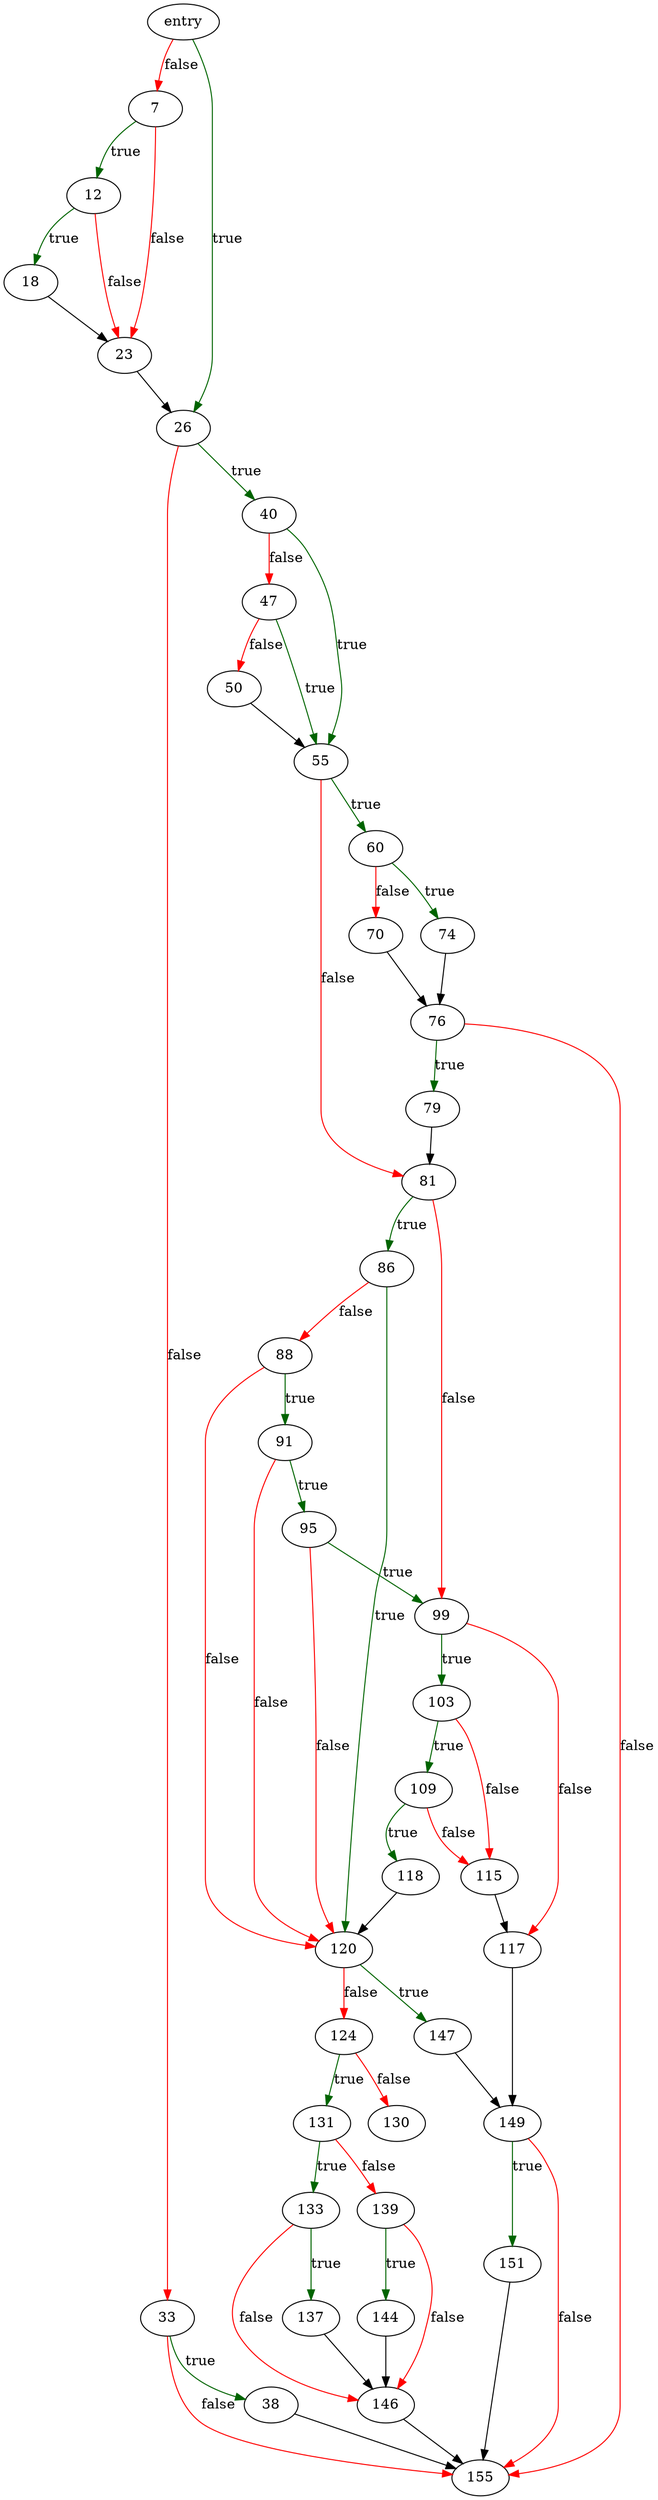 digraph "fts_safe_changedir" {
	// Node definitions.
	4 [label=entry];
	7;
	12;
	18;
	23;
	26;
	33;
	38;
	40;
	47;
	50;
	55;
	60;
	70;
	74;
	76;
	79;
	81;
	86;
	88;
	91;
	95;
	99;
	103;
	109;
	115;
	117;
	118;
	120;
	124;
	130;
	131;
	133;
	137;
	139;
	144;
	146;
	147;
	149;
	151;
	155;

	// Edge definitions.
	4 -> 7 [
		color=red
		label=false
	];
	4 -> 26 [
		color=darkgreen
		label=true
	];
	7 -> 12 [
		color=darkgreen
		label=true
	];
	7 -> 23 [
		color=red
		label=false
	];
	12 -> 18 [
		color=darkgreen
		label=true
	];
	12 -> 23 [
		color=red
		label=false
	];
	18 -> 23;
	23 -> 26;
	26 -> 33 [
		color=red
		label=false
	];
	26 -> 40 [
		color=darkgreen
		label=true
	];
	33 -> 38 [
		color=darkgreen
		label=true
	];
	33 -> 155 [
		color=red
		label=false
	];
	38 -> 155;
	40 -> 47 [
		color=red
		label=false
	];
	40 -> 55 [
		color=darkgreen
		label=true
	];
	47 -> 50 [
		color=red
		label=false
	];
	47 -> 55 [
		color=darkgreen
		label=true
	];
	50 -> 55;
	55 -> 60 [
		color=darkgreen
		label=true
	];
	55 -> 81 [
		color=red
		label=false
	];
	60 -> 70 [
		color=red
		label=false
	];
	60 -> 74 [
		color=darkgreen
		label=true
	];
	70 -> 76;
	74 -> 76;
	76 -> 79 [
		color=darkgreen
		label=true
	];
	76 -> 155 [
		color=red
		label=false
	];
	79 -> 81;
	81 -> 86 [
		color=darkgreen
		label=true
	];
	81 -> 99 [
		color=red
		label=false
	];
	86 -> 88 [
		color=red
		label=false
	];
	86 -> 120 [
		color=darkgreen
		label=true
	];
	88 -> 91 [
		color=darkgreen
		label=true
	];
	88 -> 120 [
		color=red
		label=false
	];
	91 -> 95 [
		color=darkgreen
		label=true
	];
	91 -> 120 [
		color=red
		label=false
	];
	95 -> 99 [
		color=darkgreen
		label=true
	];
	95 -> 120 [
		color=red
		label=false
	];
	99 -> 103 [
		color=darkgreen
		label=true
	];
	99 -> 117 [
		color=red
		label=false
	];
	103 -> 109 [
		color=darkgreen
		label=true
	];
	103 -> 115 [
		color=red
		label=false
	];
	109 -> 115 [
		color=red
		label=false
	];
	109 -> 118 [
		color=darkgreen
		label=true
	];
	115 -> 117;
	117 -> 149;
	118 -> 120;
	120 -> 124 [
		color=red
		label=false
	];
	120 -> 147 [
		color=darkgreen
		label=true
	];
	124 -> 130 [
		color=red
		label=false
	];
	124 -> 131 [
		color=darkgreen
		label=true
	];
	131 -> 133 [
		color=darkgreen
		label=true
	];
	131 -> 139 [
		color=red
		label=false
	];
	133 -> 137 [
		color=darkgreen
		label=true
	];
	133 -> 146 [
		color=red
		label=false
	];
	137 -> 146;
	139 -> 144 [
		color=darkgreen
		label=true
	];
	139 -> 146 [
		color=red
		label=false
	];
	144 -> 146;
	146 -> 155;
	147 -> 149;
	149 -> 151 [
		color=darkgreen
		label=true
	];
	149 -> 155 [
		color=red
		label=false
	];
	151 -> 155;
}